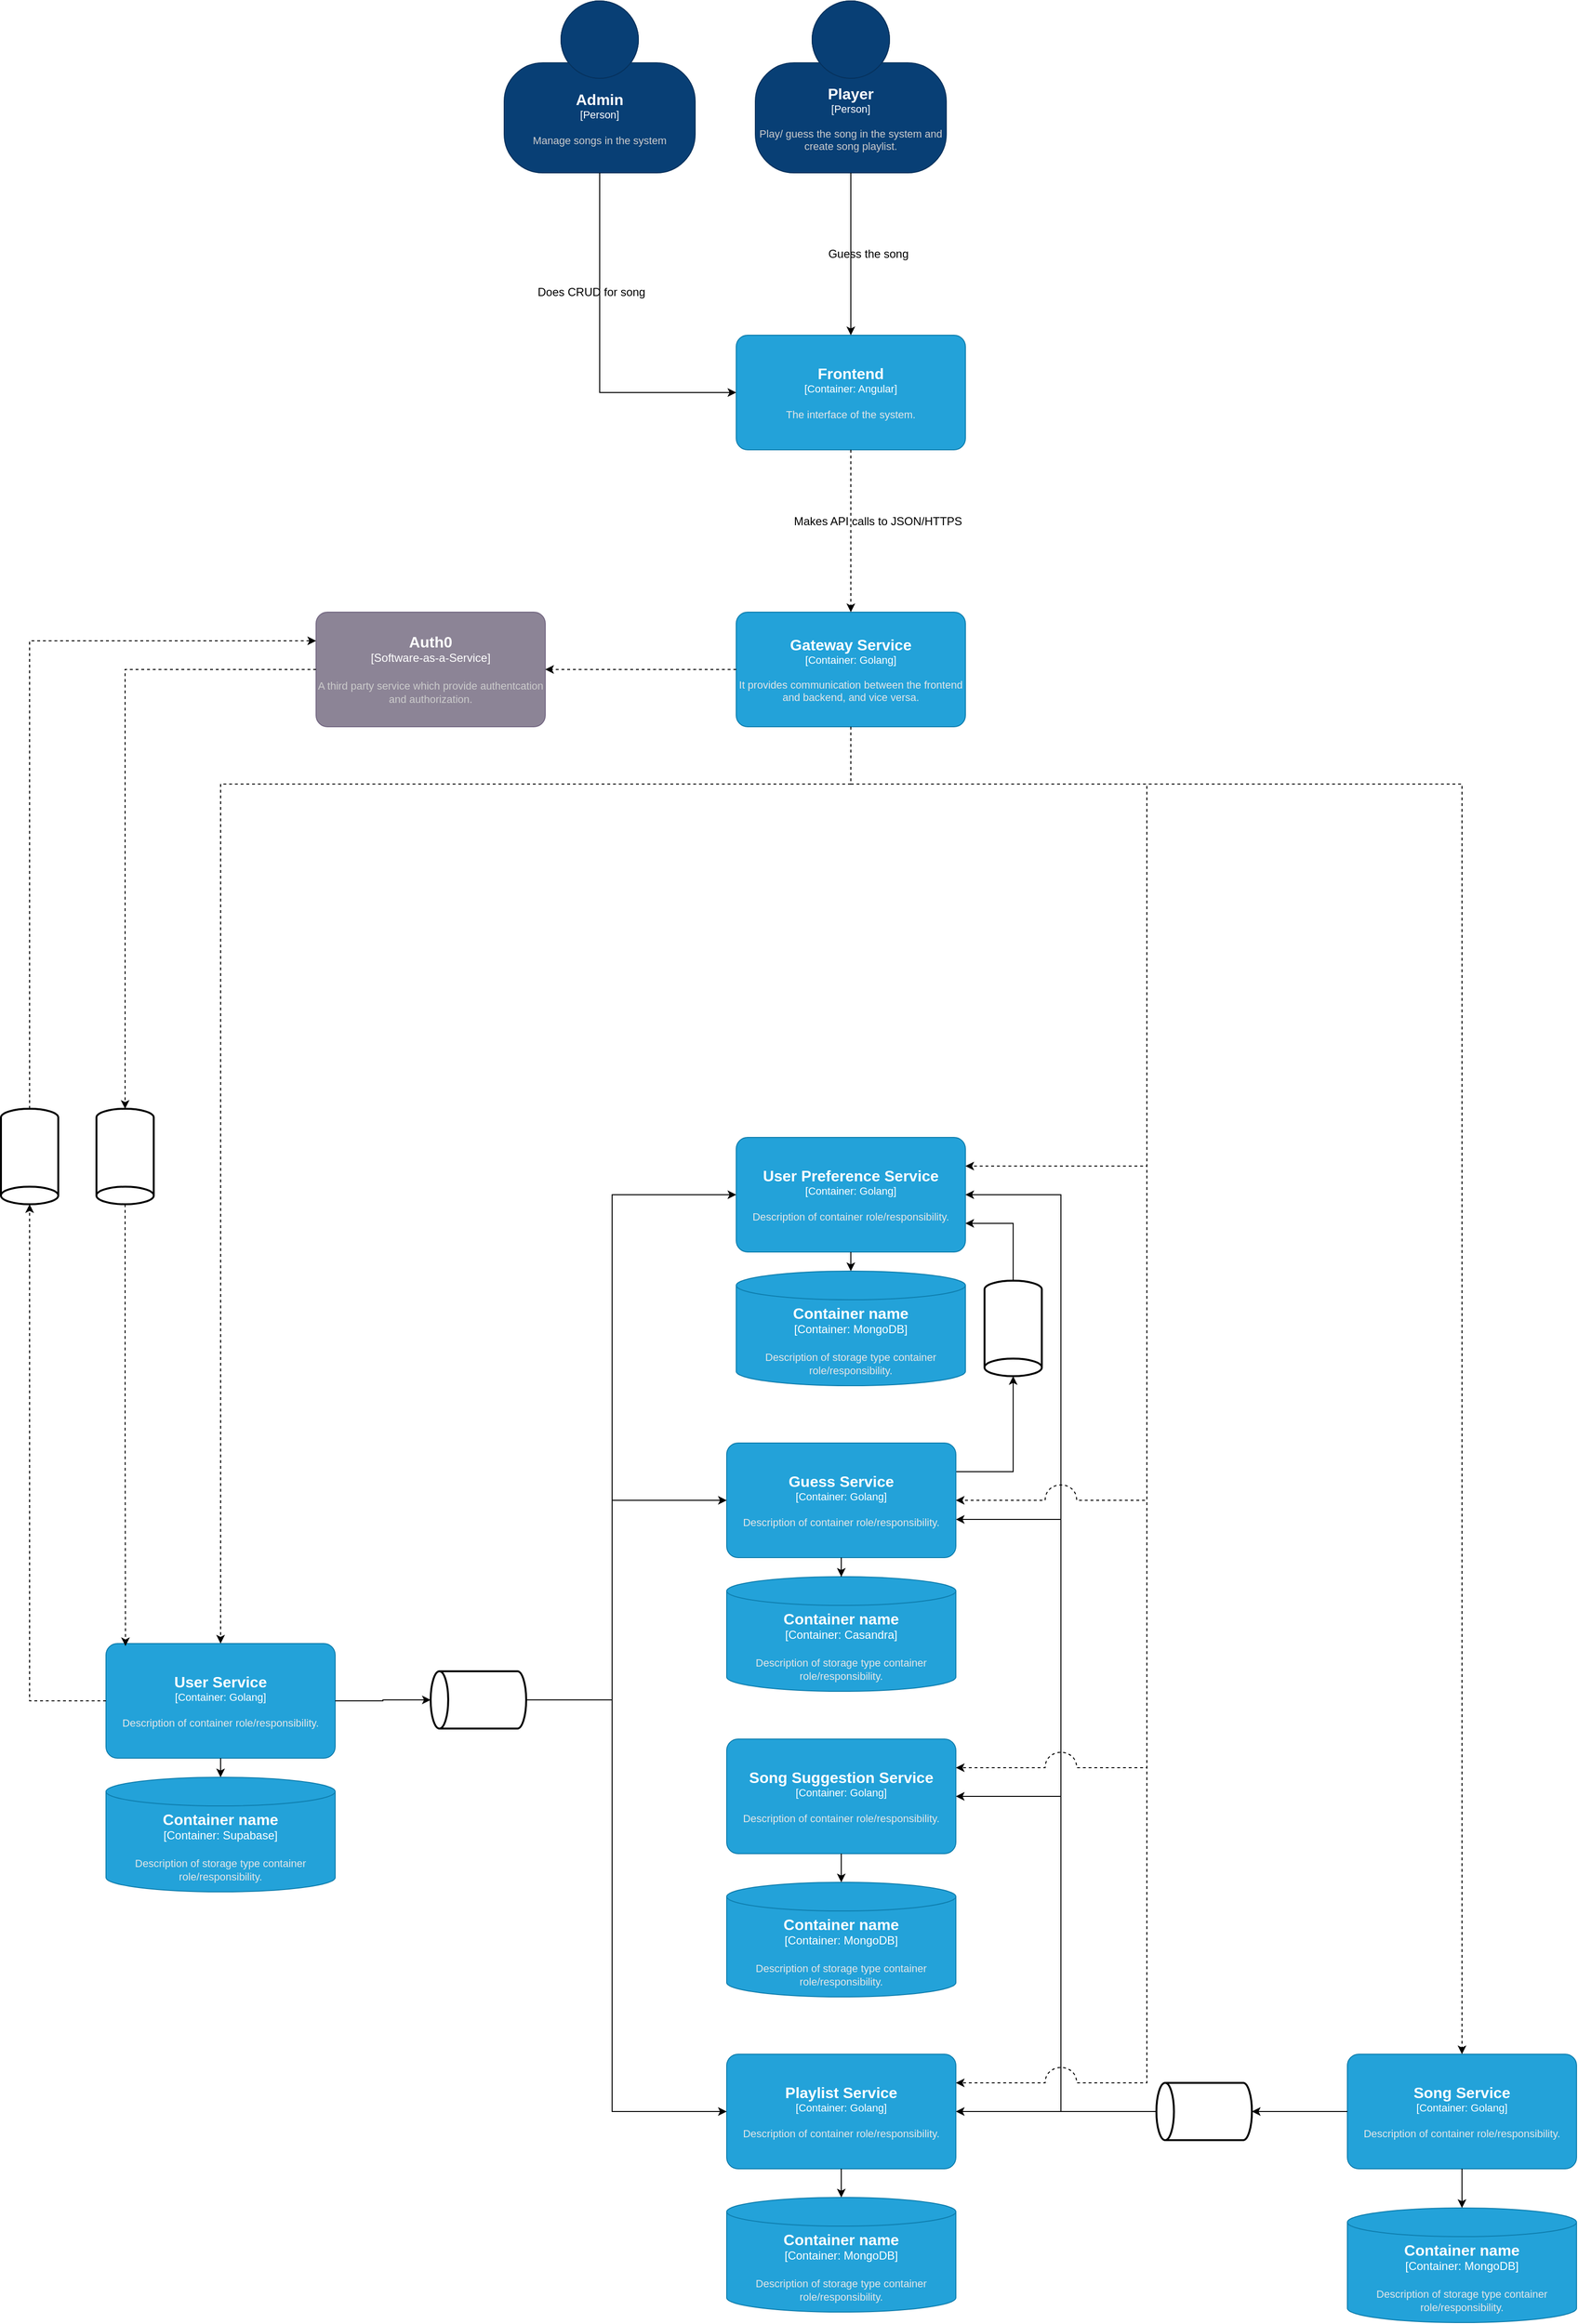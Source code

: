<mxfile version="26.0.5">
  <diagram name="Page-1" id="Sgvn9xSriiTgziS1ggRF">
    <mxGraphModel dx="923" dy="2052" grid="1" gridSize="10" guides="1" tooltips="1" connect="1" arrows="1" fold="1" page="1" pageScale="1" pageWidth="827" pageHeight="1169" math="0" shadow="0">
      <root>
        <mxCell id="0" />
        <mxCell id="1" parent="0" />
        <object placeholders="1" c4Name="Player" c4Type="Person" c4Description="Play/ guess the song in the system and create song playlist." label="&lt;font style=&quot;font-size: 16px&quot;&gt;&lt;b&gt;%c4Name%&lt;/b&gt;&lt;/font&gt;&lt;div&gt;[%c4Type%]&lt;/div&gt;&lt;br&gt;&lt;div&gt;&lt;font style=&quot;font-size: 11px&quot;&gt;&lt;font color=&quot;#cccccc&quot;&gt;%c4Description%&lt;/font&gt;&lt;/div&gt;" id="MddazLl5AfGNldJC7gsN-1">
          <mxCell style="html=1;fontSize=11;dashed=0;whiteSpace=wrap;fillColor=#083F75;strokeColor=#06315C;fontColor=#ffffff;shape=mxgraph.c4.person2;align=center;metaEdit=1;points=[[0.5,0,0],[1,0.5,0],[1,0.75,0],[0.75,1,0],[0.5,1,0],[0.25,1,0],[0,0.75,0],[0,0.5,0]];resizable=0;" parent="1" vertex="1">
            <mxGeometry x="1830" y="-580" width="200" height="180" as="geometry" />
          </mxCell>
        </object>
        <object placeholders="1" c4Name="Admin" c4Type="Person" c4Description="Manage songs in the system" label="&lt;font style=&quot;font-size: 16px&quot;&gt;&lt;b&gt;%c4Name%&lt;/b&gt;&lt;/font&gt;&lt;div&gt;[%c4Type%]&lt;/div&gt;&lt;br&gt;&lt;div&gt;&lt;font style=&quot;font-size: 11px&quot;&gt;&lt;font color=&quot;#cccccc&quot;&gt;%c4Description%&lt;/font&gt;&lt;/div&gt;" id="MddazLl5AfGNldJC7gsN-3">
          <mxCell style="html=1;fontSize=11;dashed=0;whiteSpace=wrap;fillColor=#083F75;strokeColor=#06315C;fontColor=#ffffff;shape=mxgraph.c4.person2;align=center;metaEdit=1;points=[[0.5,0,0],[1,0.5,0],[1,0.75,0],[0.75,1,0],[0.5,1,0],[0.25,1,0],[0,0.75,0],[0,0.5,0]];resizable=0;" parent="1" vertex="1">
            <mxGeometry x="1567" y="-580" width="200" height="180" as="geometry" />
          </mxCell>
        </object>
        <object placeholders="1" c4Name="Song Service" c4Type="Container" c4Technology="Golang" c4Description="Description of container role/responsibility." label="&lt;font style=&quot;font-size: 16px&quot;&gt;&lt;b&gt;%c4Name%&lt;/b&gt;&lt;/font&gt;&lt;div&gt;[%c4Type%: %c4Technology%]&lt;/div&gt;&lt;br&gt;&lt;div&gt;&lt;font style=&quot;font-size: 11px&quot;&gt;&lt;font color=&quot;#E6E6E6&quot;&gt;%c4Description%&lt;/font&gt;&lt;/div&gt;" id="MddazLl5AfGNldJC7gsN-5">
          <mxCell style="rounded=1;whiteSpace=wrap;html=1;fontSize=11;labelBackgroundColor=none;fillColor=#23A2D9;fontColor=#ffffff;align=center;arcSize=10;strokeColor=#0E7DAD;metaEdit=1;resizable=0;points=[[0.25,0,0],[0.5,0,0],[0.75,0,0],[1,0.25,0],[1,0.5,0],[1,0.75,0],[0.75,1,0],[0.5,1,0],[0.25,1,0],[0,0.75,0],[0,0.5,0],[0,0.25,0]];" parent="1" vertex="1">
            <mxGeometry x="2450" y="1570" width="240" height="120" as="geometry" />
          </mxCell>
        </object>
        <object placeholders="1" c4Name="Frontend" c4Type="Container" c4Technology="Angular" c4Description="The interface of the system." label="&lt;font style=&quot;font-size: 16px&quot;&gt;&lt;b&gt;%c4Name%&lt;/b&gt;&lt;/font&gt;&lt;div&gt;[%c4Type%: %c4Technology%]&lt;/div&gt;&lt;br&gt;&lt;div&gt;&lt;font style=&quot;font-size: 11px&quot;&gt;&lt;font color=&quot;#E6E6E6&quot;&gt;%c4Description%&lt;/font&gt;&lt;/div&gt;" id="MddazLl5AfGNldJC7gsN-7">
          <mxCell style="rounded=1;whiteSpace=wrap;html=1;fontSize=11;labelBackgroundColor=none;fillColor=#23A2D9;fontColor=#ffffff;align=center;arcSize=10;strokeColor=#0E7DAD;metaEdit=1;resizable=0;points=[[0.25,0,0],[0.5,0,0],[0.75,0,0],[1,0.25,0],[1,0.5,0],[1,0.75,0],[0.75,1,0],[0.5,1,0],[0.25,1,0],[0,0.75,0],[0,0.5,0],[0,0.25,0]];" parent="1" vertex="1">
            <mxGeometry x="1810" y="-230" width="240" height="120" as="geometry" />
          </mxCell>
        </object>
        <mxCell id="T_Vu_FR-SKuotgRZZmWS-22" style="edgeStyle=orthogonalEdgeStyle;rounded=0;orthogonalLoop=1;jettySize=auto;html=1;exitX=1;exitY=0.25;exitDx=0;exitDy=0;exitPerimeter=0;entryX=1;entryY=0.5;entryDx=0;entryDy=0;entryPerimeter=0;" parent="1" source="MddazLl5AfGNldJC7gsN-8" target="T_Vu_FR-SKuotgRZZmWS-23" edge="1">
          <mxGeometry relative="1" as="geometry">
            <mxPoint x="1470" y="860" as="targetPoint" />
          </mxGeometry>
        </mxCell>
        <object placeholders="1" c4Name="Guess Service" c4Type="Container" c4Technology="Golang" c4Description="Description of container role/responsibility." label="&lt;font style=&quot;font-size: 16px&quot;&gt;&lt;b&gt;%c4Name%&lt;/b&gt;&lt;/font&gt;&lt;div&gt;[%c4Type%: %c4Technology%]&lt;/div&gt;&lt;br&gt;&lt;div&gt;&lt;font style=&quot;font-size: 11px&quot;&gt;&lt;font color=&quot;#E6E6E6&quot;&gt;%c4Description%&lt;/font&gt;&lt;/div&gt;" id="MddazLl5AfGNldJC7gsN-8">
          <mxCell style="rounded=1;whiteSpace=wrap;html=1;fontSize=11;labelBackgroundColor=none;fillColor=#23A2D9;fontColor=#ffffff;align=center;arcSize=10;strokeColor=#0E7DAD;metaEdit=1;resizable=0;points=[[0.25,0,0],[0.5,0,0],[0.75,0,0],[1,0.25,0],[1,0.5,0],[1,0.75,0],[0.75,1,0],[0.5,1,0],[0.25,1,0],[0,0.75,0],[0,0.5,0],[0,0.25,0]];" parent="1" vertex="1">
            <mxGeometry x="1800" y="930" width="240" height="120" as="geometry" />
          </mxCell>
        </object>
        <object placeholders="1" c4Name="User Preference Service" c4Type="Container" c4Technology="Golang" c4Description="Description of container role/responsibility." label="&lt;font style=&quot;font-size: 16px&quot;&gt;&lt;b&gt;%c4Name%&lt;/b&gt;&lt;/font&gt;&lt;div&gt;[%c4Type%: %c4Technology%]&lt;/div&gt;&lt;br&gt;&lt;div&gt;&lt;font style=&quot;font-size: 11px&quot;&gt;&lt;font color=&quot;#E6E6E6&quot;&gt;%c4Description%&lt;/font&gt;&lt;/div&gt;" id="MddazLl5AfGNldJC7gsN-9">
          <mxCell style="rounded=1;whiteSpace=wrap;html=1;fontSize=11;labelBackgroundColor=none;fillColor=#23A2D9;fontColor=#ffffff;align=center;arcSize=10;strokeColor=#0E7DAD;metaEdit=1;resizable=0;points=[[0.25,0,0],[0.5,0,0],[0.75,0,0],[1,0.25,0],[1,0.5,0],[1,0.75,0],[0.75,1,0],[0.5,1,0],[0.25,1,0],[0,0.75,0],[0,0.5,0],[0,0.25,0]];" parent="1" vertex="1">
            <mxGeometry x="1810" y="610" width="240" height="120" as="geometry" />
          </mxCell>
        </object>
        <object placeholders="1" c4Name="Playlist Service" c4Type="Container" c4Technology="Golang" c4Description="Description of container role/responsibility." label="&lt;font style=&quot;font-size: 16px&quot;&gt;&lt;b&gt;%c4Name%&lt;/b&gt;&lt;/font&gt;&lt;div&gt;[%c4Type%: %c4Technology%]&lt;/div&gt;&lt;br&gt;&lt;div&gt;&lt;font style=&quot;font-size: 11px&quot;&gt;&lt;font color=&quot;#E6E6E6&quot;&gt;%c4Description%&lt;/font&gt;&lt;/div&gt;" id="MddazLl5AfGNldJC7gsN-10">
          <mxCell style="rounded=1;whiteSpace=wrap;html=1;fontSize=11;labelBackgroundColor=none;fillColor=#23A2D9;fontColor=#ffffff;align=center;arcSize=10;strokeColor=#0E7DAD;metaEdit=1;resizable=0;points=[[0.25,0,0],[0.5,0,0],[0.75,0,0],[1,0.25,0],[1,0.5,0],[1,0.75,0],[0.75,1,0],[0.5,1,0],[0.25,1,0],[0,0.75,0],[0,0.5,0],[0,0.25,0]];" parent="1" vertex="1">
            <mxGeometry x="1800" y="1570" width="240" height="120" as="geometry" />
          </mxCell>
        </object>
        <object placeholders="1" c4Name="Song Suggestion Service" c4Type="Container" c4Technology="Golang" c4Description="Description of container role/responsibility." label="&lt;font style=&quot;font-size: 16px&quot;&gt;&lt;b&gt;%c4Name%&lt;/b&gt;&lt;/font&gt;&lt;div&gt;[%c4Type%: %c4Technology%]&lt;/div&gt;&lt;br&gt;&lt;div&gt;&lt;font style=&quot;font-size: 11px&quot;&gt;&lt;font color=&quot;#E6E6E6&quot;&gt;%c4Description%&lt;/font&gt;&lt;/div&gt;" id="MddazLl5AfGNldJC7gsN-11">
          <mxCell style="rounded=1;whiteSpace=wrap;html=1;fontSize=11;labelBackgroundColor=none;fillColor=#23A2D9;fontColor=#ffffff;align=center;arcSize=10;strokeColor=#0E7DAD;metaEdit=1;resizable=0;points=[[0.25,0,0],[0.5,0,0],[0.75,0,0],[1,0.25,0],[1,0.5,0],[1,0.75,0],[0.75,1,0],[0.5,1,0],[0.25,1,0],[0,0.75,0],[0,0.5,0],[0,0.25,0]];" parent="1" vertex="1">
            <mxGeometry x="1800" y="1240" width="240" height="120" as="geometry" />
          </mxCell>
        </object>
        <object placeholders="1" c4Name="Gateway Service" c4Type="Container" c4Technology="Golang" c4Description="It provides communication between the frontend and backend, and vice versa." label="&lt;font style=&quot;font-size: 16px&quot;&gt;&lt;b&gt;%c4Name%&lt;/b&gt;&lt;/font&gt;&lt;div&gt;[%c4Type%: %c4Technology%]&lt;/div&gt;&lt;br&gt;&lt;div&gt;&lt;font style=&quot;font-size: 11px&quot;&gt;&lt;font color=&quot;#E6E6E6&quot;&gt;%c4Description%&lt;/font&gt;&lt;/div&gt;" id="MddazLl5AfGNldJC7gsN-14">
          <mxCell style="rounded=1;whiteSpace=wrap;html=1;fontSize=11;labelBackgroundColor=none;fillColor=#23A2D9;fontColor=#ffffff;align=center;arcSize=10;strokeColor=#0E7DAD;metaEdit=1;resizable=0;points=[[0.25,0,0],[0.5,0,0],[0.75,0,0],[1,0.25,0],[1,0.5,0],[1,0.75,0],[0.75,1,0],[0.5,1,0],[0.25,1,0],[0,0.75,0],[0,0.5,0],[0,0.25,0]];" parent="1" vertex="1">
            <mxGeometry x="1810" y="60" width="240" height="120" as="geometry" />
          </mxCell>
        </object>
        <mxCell id="MddazLl5AfGNldJC7gsN-15" style="edgeStyle=orthogonalEdgeStyle;rounded=0;orthogonalLoop=1;jettySize=auto;html=1;exitX=0.5;exitY=1;exitDx=0;exitDy=0;exitPerimeter=0;entryX=0.5;entryY=0;entryDx=0;entryDy=0;entryPerimeter=0;dashed=1;" parent="1" source="MddazLl5AfGNldJC7gsN-7" target="MddazLl5AfGNldJC7gsN-14" edge="1">
          <mxGeometry relative="1" as="geometry" />
        </mxCell>
        <mxCell id="MddazLl5AfGNldJC7gsN-16" value="Makes API calls to JSON/HTTPS" style="text;html=1;align=center;verticalAlign=middle;resizable=0;points=[];autosize=1;strokeColor=none;fillColor=none;" parent="1" vertex="1">
          <mxGeometry x="1858" y="-50" width="200" height="30" as="geometry" />
        </mxCell>
        <mxCell id="MddazLl5AfGNldJC7gsN-18" style="edgeStyle=orthogonalEdgeStyle;rounded=0;orthogonalLoop=1;jettySize=auto;html=1;exitX=0.5;exitY=1;exitDx=0;exitDy=0;exitPerimeter=0;entryX=0.5;entryY=0;entryDx=0;entryDy=0;entryPerimeter=0;" parent="1" source="MddazLl5AfGNldJC7gsN-1" target="MddazLl5AfGNldJC7gsN-7" edge="1">
          <mxGeometry relative="1" as="geometry" />
        </mxCell>
        <mxCell id="MddazLl5AfGNldJC7gsN-21" value="Does CRUD for song" style="text;html=1;align=center;verticalAlign=middle;resizable=0;points=[];autosize=1;strokeColor=none;fillColor=none;" parent="1" vertex="1">
          <mxGeometry x="1588" y="-290" width="140" height="30" as="geometry" />
        </mxCell>
        <mxCell id="MddazLl5AfGNldJC7gsN-23" value="Guess the song" style="text;html=1;align=center;verticalAlign=middle;resizable=0;points=[];autosize=1;strokeColor=none;fillColor=none;" parent="1" vertex="1">
          <mxGeometry x="1893" y="-330" width="110" height="30" as="geometry" />
        </mxCell>
        <object placeholders="1" c4Name="User Service" c4Type="Container" c4Technology="Golang" c4Description="Description of container role/responsibility." label="&lt;font style=&quot;font-size: 16px&quot;&gt;&lt;b&gt;%c4Name%&lt;/b&gt;&lt;/font&gt;&lt;div&gt;[%c4Type%: %c4Technology%]&lt;/div&gt;&lt;br&gt;&lt;div&gt;&lt;font style=&quot;font-size: 11px&quot;&gt;&lt;font color=&quot;#E6E6E6&quot;&gt;%c4Description%&lt;/font&gt;&lt;/div&gt;" id="MddazLl5AfGNldJC7gsN-26">
          <mxCell style="rounded=1;whiteSpace=wrap;html=1;fontSize=11;labelBackgroundColor=none;fillColor=#23A2D9;fontColor=#ffffff;align=center;arcSize=10;strokeColor=#0E7DAD;metaEdit=1;resizable=0;points=[[0.25,0,0],[0.5,0,0],[0.75,0,0],[1,0.25,0],[1,0.5,0],[1,0.75,0],[0.75,1,0],[0.5,1,0],[0.25,1,0],[0,0.75,0],[0,0.5,0],[0,0.25,0]];" parent="1" vertex="1">
            <mxGeometry x="1150" y="1140" width="240" height="120" as="geometry" />
          </mxCell>
        </object>
        <mxCell id="vWJ3vxhneKb9X6bD87G5-1" style="edgeStyle=orthogonalEdgeStyle;rounded=0;orthogonalLoop=1;jettySize=auto;html=1;exitX=0.5;exitY=1;exitDx=0;exitDy=0;exitPerimeter=0;entryX=0;entryY=0.5;entryDx=0;entryDy=0;entryPerimeter=0;" parent="1" source="MddazLl5AfGNldJC7gsN-3" target="MddazLl5AfGNldJC7gsN-7" edge="1">
          <mxGeometry relative="1" as="geometry" />
        </mxCell>
        <object placeholders="1" c4Name="Container name" c4Type="Container" c4Technology="Casandra" c4Description="Description of storage type container role/responsibility." label="&lt;font style=&quot;font-size: 16px&quot;&gt;&lt;b&gt;%c4Name%&lt;/b&gt;&lt;/font&gt;&lt;div&gt;[%c4Type%:&amp;nbsp;%c4Technology%]&lt;/div&gt;&lt;br&gt;&lt;div&gt;&lt;font style=&quot;font-size: 11px&quot;&gt;&lt;font color=&quot;#E6E6E6&quot;&gt;%c4Description%&lt;/font&gt;&lt;/div&gt;" id="vWJ3vxhneKb9X6bD87G5-3">
          <mxCell style="shape=cylinder3;size=15;whiteSpace=wrap;html=1;boundedLbl=1;rounded=0;labelBackgroundColor=none;fillColor=#23A2D9;fontSize=12;fontColor=#ffffff;align=center;strokeColor=#0E7DAD;metaEdit=1;points=[[0.5,0,0],[1,0.25,0],[1,0.5,0],[1,0.75,0],[0.5,1,0],[0,0.75,0],[0,0.5,0],[0,0.25,0]];resizable=0;" parent="1" vertex="1">
            <mxGeometry x="1800" y="1070" width="240" height="120" as="geometry" />
          </mxCell>
        </object>
        <object placeholders="1" c4Name="Container name" c4Type="Container" c4Technology="MongoDB" c4Description="Description of storage type container role/responsibility." label="&lt;font style=&quot;font-size: 16px&quot;&gt;&lt;b&gt;%c4Name%&lt;/b&gt;&lt;/font&gt;&lt;div&gt;[%c4Type%:&amp;nbsp;%c4Technology%]&lt;/div&gt;&lt;br&gt;&lt;div&gt;&lt;font style=&quot;font-size: 11px&quot;&gt;&lt;font color=&quot;#E6E6E6&quot;&gt;%c4Description%&lt;/font&gt;&lt;/div&gt;" id="vWJ3vxhneKb9X6bD87G5-4">
          <mxCell style="shape=cylinder3;size=15;whiteSpace=wrap;html=1;boundedLbl=1;rounded=0;labelBackgroundColor=none;fillColor=#23A2D9;fontSize=12;fontColor=#ffffff;align=center;strokeColor=#0E7DAD;metaEdit=1;points=[[0.5,0,0],[1,0.25,0],[1,0.5,0],[1,0.75,0],[0.5,1,0],[0,0.75,0],[0,0.5,0],[0,0.25,0]];resizable=0;" parent="1" vertex="1">
            <mxGeometry x="1800" y="1390" width="240" height="120" as="geometry" />
          </mxCell>
        </object>
        <object placeholders="1" c4Name="Container name" c4Type="Container" c4Technology="Supabase" c4Description="Description of storage type container role/responsibility." label="&lt;font style=&quot;font-size: 16px&quot;&gt;&lt;b&gt;%c4Name%&lt;/b&gt;&lt;/font&gt;&lt;div&gt;[%c4Type%:&amp;nbsp;%c4Technology%]&lt;/div&gt;&lt;br&gt;&lt;div&gt;&lt;font style=&quot;font-size: 11px&quot;&gt;&lt;font color=&quot;#E6E6E6&quot;&gt;%c4Description%&lt;/font&gt;&lt;/div&gt;" id="vWJ3vxhneKb9X6bD87G5-5">
          <mxCell style="shape=cylinder3;size=15;whiteSpace=wrap;html=1;boundedLbl=1;rounded=0;labelBackgroundColor=none;fillColor=#23A2D9;fontSize=12;fontColor=#ffffff;align=center;strokeColor=#0E7DAD;metaEdit=1;points=[[0.5,0,0],[1,0.25,0],[1,0.5,0],[1,0.75,0],[0.5,1,0],[0,0.75,0],[0,0.5,0],[0,0.25,0]];resizable=0;" parent="1" vertex="1">
            <mxGeometry x="1150" y="1280" width="240" height="120" as="geometry" />
          </mxCell>
        </object>
        <object placeholders="1" c4Name="Container name" c4Type="Container" c4Technology="MongoDB" c4Description="Description of storage type container role/responsibility." label="&lt;font style=&quot;font-size: 16px&quot;&gt;&lt;b&gt;%c4Name%&lt;/b&gt;&lt;/font&gt;&lt;div&gt;[%c4Type%:&amp;nbsp;%c4Technology%]&lt;/div&gt;&lt;br&gt;&lt;div&gt;&lt;font style=&quot;font-size: 11px&quot;&gt;&lt;font color=&quot;#E6E6E6&quot;&gt;%c4Description%&lt;/font&gt;&lt;/div&gt;" id="vWJ3vxhneKb9X6bD87G5-6">
          <mxCell style="shape=cylinder3;size=15;whiteSpace=wrap;html=1;boundedLbl=1;rounded=0;labelBackgroundColor=none;fillColor=#23A2D9;fontSize=12;fontColor=#ffffff;align=center;strokeColor=#0E7DAD;metaEdit=1;points=[[0.5,0,0],[1,0.25,0],[1,0.5,0],[1,0.75,0],[0.5,1,0],[0,0.75,0],[0,0.5,0],[0,0.25,0]];resizable=0;" parent="1" vertex="1">
            <mxGeometry x="2450" y="1731" width="240" height="120" as="geometry" />
          </mxCell>
        </object>
        <object placeholders="1" c4Name="Container name" c4Type="Container" c4Technology="MongoDB" c4Description="Description of storage type container role/responsibility." label="&lt;font style=&quot;font-size: 16px&quot;&gt;&lt;b&gt;%c4Name%&lt;/b&gt;&lt;/font&gt;&lt;div&gt;[%c4Type%:&amp;nbsp;%c4Technology%]&lt;/div&gt;&lt;br&gt;&lt;div&gt;&lt;font style=&quot;font-size: 11px&quot;&gt;&lt;font color=&quot;#E6E6E6&quot;&gt;%c4Description%&lt;/font&gt;&lt;/div&gt;" id="vWJ3vxhneKb9X6bD87G5-7">
          <mxCell style="shape=cylinder3;size=15;whiteSpace=wrap;html=1;boundedLbl=1;rounded=0;labelBackgroundColor=none;fillColor=#23A2D9;fontSize=12;fontColor=#ffffff;align=center;strokeColor=#0E7DAD;metaEdit=1;points=[[0.5,0,0],[1,0.25,0],[1,0.5,0],[1,0.75,0],[0.5,1,0],[0,0.75,0],[0,0.5,0],[0,0.25,0]];resizable=0;" parent="1" vertex="1">
            <mxGeometry x="1800" y="1720" width="240" height="120" as="geometry" />
          </mxCell>
        </object>
        <object placeholders="1" c4Name="Container name" c4Type="Container" c4Technology="MongoDB" c4Description="Description of storage type container role/responsibility." label="&lt;font style=&quot;font-size: 16px&quot;&gt;&lt;b&gt;%c4Name%&lt;/b&gt;&lt;/font&gt;&lt;div&gt;[%c4Type%:&amp;nbsp;%c4Technology%]&lt;/div&gt;&lt;br&gt;&lt;div&gt;&lt;font style=&quot;font-size: 11px&quot;&gt;&lt;font color=&quot;#E6E6E6&quot;&gt;%c4Description%&lt;/font&gt;&lt;/div&gt;" id="vWJ3vxhneKb9X6bD87G5-8">
          <mxCell style="shape=cylinder3;size=15;whiteSpace=wrap;html=1;boundedLbl=1;rounded=0;labelBackgroundColor=none;fillColor=#23A2D9;fontSize=12;fontColor=#ffffff;align=center;strokeColor=#0E7DAD;metaEdit=1;points=[[0.5,0,0],[1,0.25,0],[1,0.5,0],[1,0.75,0],[0.5,1,0],[0,0.75,0],[0,0.5,0],[0,0.25,0]];resizable=0;" parent="1" vertex="1">
            <mxGeometry x="1810" y="750" width="240" height="120" as="geometry" />
          </mxCell>
        </object>
        <mxCell id="vWJ3vxhneKb9X6bD87G5-10" style="edgeStyle=orthogonalEdgeStyle;rounded=0;orthogonalLoop=1;jettySize=auto;html=1;exitX=0.5;exitY=1;exitDx=0;exitDy=0;exitPerimeter=0;entryX=0.5;entryY=0;entryDx=0;entryDy=0;entryPerimeter=0;" parent="1" source="MddazLl5AfGNldJC7gsN-9" edge="1">
          <mxGeometry relative="1" as="geometry">
            <mxPoint x="1930" y="750.0" as="targetPoint" />
          </mxGeometry>
        </mxCell>
        <mxCell id="vWJ3vxhneKb9X6bD87G5-11" style="edgeStyle=orthogonalEdgeStyle;rounded=0;orthogonalLoop=1;jettySize=auto;html=1;exitX=0.5;exitY=1;exitDx=0;exitDy=0;exitPerimeter=0;entryX=0.5;entryY=0;entryDx=0;entryDy=0;entryPerimeter=0;" parent="1" source="MddazLl5AfGNldJC7gsN-10" target="vWJ3vxhneKb9X6bD87G5-7" edge="1">
          <mxGeometry relative="1" as="geometry" />
        </mxCell>
        <mxCell id="vWJ3vxhneKb9X6bD87G5-12" style="edgeStyle=orthogonalEdgeStyle;rounded=0;orthogonalLoop=1;jettySize=auto;html=1;exitX=0.5;exitY=1;exitDx=0;exitDy=0;exitPerimeter=0;entryX=0.5;entryY=0;entryDx=0;entryDy=0;entryPerimeter=0;" parent="1" source="MddazLl5AfGNldJC7gsN-5" target="vWJ3vxhneKb9X6bD87G5-6" edge="1">
          <mxGeometry relative="1" as="geometry" />
        </mxCell>
        <mxCell id="vWJ3vxhneKb9X6bD87G5-13" style="edgeStyle=orthogonalEdgeStyle;rounded=0;orthogonalLoop=1;jettySize=auto;html=1;exitX=0.5;exitY=1;exitDx=0;exitDy=0;exitPerimeter=0;entryX=0.5;entryY=0;entryDx=0;entryDy=0;entryPerimeter=0;" parent="1" source="MddazLl5AfGNldJC7gsN-26" target="vWJ3vxhneKb9X6bD87G5-5" edge="1">
          <mxGeometry relative="1" as="geometry" />
        </mxCell>
        <mxCell id="vWJ3vxhneKb9X6bD87G5-14" style="edgeStyle=orthogonalEdgeStyle;rounded=0;orthogonalLoop=1;jettySize=auto;html=1;exitX=0.5;exitY=1;exitDx=0;exitDy=0;exitPerimeter=0;entryX=0.5;entryY=0;entryDx=0;entryDy=0;entryPerimeter=0;" parent="1" source="MddazLl5AfGNldJC7gsN-11" target="vWJ3vxhneKb9X6bD87G5-4" edge="1">
          <mxGeometry relative="1" as="geometry" />
        </mxCell>
        <mxCell id="vWJ3vxhneKb9X6bD87G5-22" style="edgeStyle=orthogonalEdgeStyle;rounded=0;orthogonalLoop=1;jettySize=auto;html=1;exitX=0.5;exitY=1;exitDx=0;exitDy=0;exitPerimeter=0;" parent="1" source="MddazLl5AfGNldJC7gsN-8" target="vWJ3vxhneKb9X6bD87G5-3" edge="1">
          <mxGeometry relative="1" as="geometry" />
        </mxCell>
        <mxCell id="d6ceng3IF3q1RTVb9_Kd-1" value="" style="strokeWidth=2;html=1;shape=mxgraph.flowchart.direct_data;whiteSpace=wrap;rotation=-180;" parent="1" vertex="1">
          <mxGeometry x="2250" y="1600" width="100" height="60" as="geometry" />
        </mxCell>
        <mxCell id="T_Vu_FR-SKuotgRZZmWS-2" value="" style="strokeWidth=2;html=1;shape=mxgraph.flowchart.direct_data;whiteSpace=wrap;rotation=-180;" parent="1" vertex="1">
          <mxGeometry x="1490" y="1169" width="100" height="60" as="geometry" />
        </mxCell>
        <mxCell id="T_Vu_FR-SKuotgRZZmWS-23" value="" style="strokeWidth=2;html=1;shape=mxgraph.flowchart.direct_data;whiteSpace=wrap;rotation=90;" parent="1" vertex="1">
          <mxGeometry x="2050" y="780" width="100" height="60" as="geometry" />
        </mxCell>
        <mxCell id="T_Vu_FR-SKuotgRZZmWS-24" style="edgeStyle=orthogonalEdgeStyle;rounded=0;orthogonalLoop=1;jettySize=auto;html=1;exitX=0;exitY=0.5;exitDx=0;exitDy=0;exitPerimeter=0;entryX=1;entryY=0.75;entryDx=0;entryDy=0;entryPerimeter=0;" parent="1" source="T_Vu_FR-SKuotgRZZmWS-23" target="MddazLl5AfGNldJC7gsN-9" edge="1">
          <mxGeometry relative="1" as="geometry" />
        </mxCell>
        <mxCell id="T_Vu_FR-SKuotgRZZmWS-50" style="edgeStyle=orthogonalEdgeStyle;rounded=0;orthogonalLoop=1;jettySize=auto;html=1;exitX=1;exitY=0.5;exitDx=0;exitDy=0;exitPerimeter=0;entryX=1;entryY=0.5;entryDx=0;entryDy=0;entryPerimeter=0;" parent="1" source="MddazLl5AfGNldJC7gsN-26" target="T_Vu_FR-SKuotgRZZmWS-2" edge="1">
          <mxGeometry relative="1" as="geometry" />
        </mxCell>
        <mxCell id="T_Vu_FR-SKuotgRZZmWS-54" style="edgeStyle=orthogonalEdgeStyle;rounded=0;orthogonalLoop=1;jettySize=auto;html=1;exitX=0;exitY=0.5;exitDx=0;exitDy=0;exitPerimeter=0;entryX=0;entryY=0.5;entryDx=0;entryDy=0;entryPerimeter=0;" parent="1" source="T_Vu_FR-SKuotgRZZmWS-2" target="MddazLl5AfGNldJC7gsN-9" edge="1">
          <mxGeometry relative="1" as="geometry">
            <Array as="points">
              <mxPoint x="1680" y="1199" />
              <mxPoint x="1680" y="670" />
            </Array>
          </mxGeometry>
        </mxCell>
        <mxCell id="T_Vu_FR-SKuotgRZZmWS-57" style="edgeStyle=orthogonalEdgeStyle;rounded=0;orthogonalLoop=1;jettySize=auto;html=1;exitX=0;exitY=0.5;exitDx=0;exitDy=0;exitPerimeter=0;entryX=0;entryY=0.5;entryDx=0;entryDy=0;entryPerimeter=0;" parent="1" source="T_Vu_FR-SKuotgRZZmWS-2" target="MddazLl5AfGNldJC7gsN-8" edge="1">
          <mxGeometry relative="1" as="geometry">
            <Array as="points">
              <mxPoint x="1680" y="1199" />
              <mxPoint x="1680" y="990" />
            </Array>
          </mxGeometry>
        </mxCell>
        <mxCell id="T_Vu_FR-SKuotgRZZmWS-60" style="edgeStyle=orthogonalEdgeStyle;rounded=0;orthogonalLoop=1;jettySize=auto;html=1;exitX=0;exitY=0.5;exitDx=0;exitDy=0;exitPerimeter=0;entryX=0;entryY=0.5;entryDx=0;entryDy=0;entryPerimeter=0;" parent="1" source="T_Vu_FR-SKuotgRZZmWS-2" target="MddazLl5AfGNldJC7gsN-10" edge="1">
          <mxGeometry relative="1" as="geometry">
            <Array as="points">
              <mxPoint x="1680" y="1199" />
              <mxPoint x="1680" y="1630" />
            </Array>
          </mxGeometry>
        </mxCell>
        <mxCell id="T_Vu_FR-SKuotgRZZmWS-62" style="edgeStyle=orthogonalEdgeStyle;rounded=0;orthogonalLoop=1;jettySize=auto;html=1;exitX=0;exitY=0.5;exitDx=0;exitDy=0;exitPerimeter=0;entryX=0;entryY=0.5;entryDx=0;entryDy=0;entryPerimeter=0;" parent="1" source="MddazLl5AfGNldJC7gsN-5" target="d6ceng3IF3q1RTVb9_Kd-1" edge="1">
          <mxGeometry relative="1" as="geometry" />
        </mxCell>
        <mxCell id="T_Vu_FR-SKuotgRZZmWS-66" style="edgeStyle=orthogonalEdgeStyle;rounded=0;orthogonalLoop=1;jettySize=auto;html=1;exitX=1;exitY=0.5;exitDx=0;exitDy=0;exitPerimeter=0;entryX=1;entryY=0.667;entryDx=0;entryDy=0;entryPerimeter=0;" parent="1" source="d6ceng3IF3q1RTVb9_Kd-1" target="MddazLl5AfGNldJC7gsN-8" edge="1">
          <mxGeometry relative="1" as="geometry">
            <Array as="points">
              <mxPoint x="2150" y="1630" />
              <mxPoint x="2150" y="1010" />
            </Array>
          </mxGeometry>
        </mxCell>
        <mxCell id="T_Vu_FR-SKuotgRZZmWS-69" style="edgeStyle=orthogonalEdgeStyle;rounded=0;orthogonalLoop=1;jettySize=auto;html=1;exitX=1;exitY=0.5;exitDx=0;exitDy=0;exitPerimeter=0;entryX=1;entryY=0.5;entryDx=0;entryDy=0;entryPerimeter=0;curved=0;jumpStyle=none;" parent="1" source="d6ceng3IF3q1RTVb9_Kd-1" target="MddazLl5AfGNldJC7gsN-9" edge="1">
          <mxGeometry relative="1" as="geometry">
            <Array as="points">
              <mxPoint x="2150" y="1630" />
              <mxPoint x="2150" y="670" />
            </Array>
          </mxGeometry>
        </mxCell>
        <mxCell id="T_Vu_FR-SKuotgRZZmWS-70" style="edgeStyle=orthogonalEdgeStyle;rounded=0;orthogonalLoop=1;jettySize=auto;html=1;exitX=1;exitY=0.5;exitDx=0;exitDy=0;exitPerimeter=0;entryX=1;entryY=0.5;entryDx=0;entryDy=0;entryPerimeter=0;" parent="1" source="d6ceng3IF3q1RTVb9_Kd-1" target="MddazLl5AfGNldJC7gsN-10" edge="1">
          <mxGeometry relative="1" as="geometry" />
        </mxCell>
        <mxCell id="T_Vu_FR-SKuotgRZZmWS-71" style="edgeStyle=orthogonalEdgeStyle;rounded=0;orthogonalLoop=1;jettySize=auto;html=1;exitX=1;exitY=0.5;exitDx=0;exitDy=0;exitPerimeter=0;entryX=1;entryY=0.5;entryDx=0;entryDy=0;entryPerimeter=0;" parent="1" source="d6ceng3IF3q1RTVb9_Kd-1" target="MddazLl5AfGNldJC7gsN-11" edge="1">
          <mxGeometry relative="1" as="geometry">
            <Array as="points">
              <mxPoint x="2150" y="1630" />
              <mxPoint x="2150" y="1300" />
            </Array>
          </mxGeometry>
        </mxCell>
        <mxCell id="T_Vu_FR-SKuotgRZZmWS-74" style="edgeStyle=orthogonalEdgeStyle;rounded=0;orthogonalLoop=1;jettySize=auto;html=1;exitX=0.5;exitY=1;exitDx=0;exitDy=0;exitPerimeter=0;entryX=0.5;entryY=0;entryDx=0;entryDy=0;entryPerimeter=0;dashed=1;" parent="1" source="MddazLl5AfGNldJC7gsN-14" target="MddazLl5AfGNldJC7gsN-26" edge="1">
          <mxGeometry relative="1" as="geometry">
            <Array as="points">
              <mxPoint x="1930" y="240" />
              <mxPoint x="1270" y="240" />
            </Array>
          </mxGeometry>
        </mxCell>
        <mxCell id="T_Vu_FR-SKuotgRZZmWS-75" style="edgeStyle=orthogonalEdgeStyle;rounded=0;orthogonalLoop=1;jettySize=auto;html=1;exitX=0.5;exitY=1;exitDx=0;exitDy=0;exitPerimeter=0;entryX=0.5;entryY=0;entryDx=0;entryDy=0;entryPerimeter=0;dashed=1;" parent="1" source="MddazLl5AfGNldJC7gsN-14" target="MddazLl5AfGNldJC7gsN-5" edge="1">
          <mxGeometry relative="1" as="geometry">
            <Array as="points">
              <mxPoint x="1930" y="240" />
              <mxPoint x="2570" y="240" />
            </Array>
          </mxGeometry>
        </mxCell>
        <mxCell id="T_Vu_FR-SKuotgRZZmWS-76" style="edgeStyle=orthogonalEdgeStyle;rounded=0;orthogonalLoop=1;jettySize=auto;html=1;exitX=0.5;exitY=1;exitDx=0;exitDy=0;exitPerimeter=0;entryX=1;entryY=0.25;entryDx=0;entryDy=0;entryPerimeter=0;dashed=1;" parent="1" source="MddazLl5AfGNldJC7gsN-14" target="MddazLl5AfGNldJC7gsN-9" edge="1">
          <mxGeometry relative="1" as="geometry">
            <Array as="points">
              <mxPoint x="1930" y="240" />
              <mxPoint x="2240" y="240" />
              <mxPoint x="2240" y="640" />
            </Array>
          </mxGeometry>
        </mxCell>
        <mxCell id="T_Vu_FR-SKuotgRZZmWS-77" style="edgeStyle=orthogonalEdgeStyle;rounded=0;orthogonalLoop=1;jettySize=auto;html=1;exitX=0.5;exitY=1;exitDx=0;exitDy=0;exitPerimeter=0;entryX=1;entryY=0.5;entryDx=0;entryDy=0;entryPerimeter=0;dashed=1;jumpStyle=arc;jumpSize=33;" parent="1" source="MddazLl5AfGNldJC7gsN-14" target="MddazLl5AfGNldJC7gsN-8" edge="1">
          <mxGeometry relative="1" as="geometry">
            <Array as="points">
              <mxPoint x="1930" y="240" />
              <mxPoint x="2240" y="240" />
              <mxPoint x="2240" y="990" />
            </Array>
          </mxGeometry>
        </mxCell>
        <mxCell id="T_Vu_FR-SKuotgRZZmWS-78" style="edgeStyle=orthogonalEdgeStyle;rounded=0;orthogonalLoop=1;jettySize=auto;html=1;exitX=0.5;exitY=1;exitDx=0;exitDy=0;exitPerimeter=0;entryX=1;entryY=0.25;entryDx=0;entryDy=0;entryPerimeter=0;dashed=1;jumpStyle=arc;jumpSize=33;" parent="1" source="MddazLl5AfGNldJC7gsN-14" target="MddazLl5AfGNldJC7gsN-11" edge="1">
          <mxGeometry relative="1" as="geometry">
            <Array as="points">
              <mxPoint x="1930" y="240" />
              <mxPoint x="2240" y="240" />
              <mxPoint x="2240" y="1270" />
            </Array>
          </mxGeometry>
        </mxCell>
        <mxCell id="T_Vu_FR-SKuotgRZZmWS-79" style="edgeStyle=orthogonalEdgeStyle;rounded=0;orthogonalLoop=1;jettySize=auto;html=1;exitX=0.5;exitY=1;exitDx=0;exitDy=0;exitPerimeter=0;entryX=1;entryY=0.25;entryDx=0;entryDy=0;entryPerimeter=0;dashed=1;jumpStyle=arc;jumpSize=33;" parent="1" source="MddazLl5AfGNldJC7gsN-14" target="MddazLl5AfGNldJC7gsN-10" edge="1">
          <mxGeometry relative="1" as="geometry">
            <Array as="points">
              <mxPoint x="1930" y="240" />
              <mxPoint x="2240" y="240" />
              <mxPoint x="2240" y="1600" />
            </Array>
          </mxGeometry>
        </mxCell>
        <object placeholders="1" c4Name="Auth0" c4Type="Software-as-a-Service" c4Description="A third party service which provide authentcation and authorization." label="&lt;font style=&quot;font-size: 16px&quot;&gt;&lt;b&gt;%c4Name%&lt;/b&gt;&lt;/font&gt;&lt;div&gt;[%c4Type%]&lt;/div&gt;&lt;br&gt;&lt;div&gt;&lt;font style=&quot;font-size: 11px&quot;&gt;&lt;font color=&quot;#cccccc&quot;&gt;%c4Description%&lt;/font&gt;&lt;/div&gt;" id="c59ng00B7Vrh57wNzDE8-1">
          <mxCell style="rounded=1;whiteSpace=wrap;html=1;labelBackgroundColor=none;fillColor=#8C8496;fontColor=#ffffff;align=center;arcSize=10;strokeColor=#736782;metaEdit=1;resizable=0;points=[[0.25,0,0],[0.5,0,0],[0.75,0,0],[1,0.25,0],[1,0.5,0],[1,0.75,0],[0.75,1,0],[0.5,1,0],[0.25,1,0],[0,0.75,0],[0,0.5,0],[0,0.25,0]];" vertex="1" parent="1">
            <mxGeometry x="1370" y="60" width="240" height="120" as="geometry" />
          </mxCell>
        </object>
        <mxCell id="c59ng00B7Vrh57wNzDE8-3" style="edgeStyle=orthogonalEdgeStyle;rounded=0;orthogonalLoop=1;jettySize=auto;html=1;exitX=0;exitY=0.5;exitDx=0;exitDy=0;exitPerimeter=0;entryX=1;entryY=0.5;entryDx=0;entryDy=0;entryPerimeter=0;dashed=1;" edge="1" parent="1" source="MddazLl5AfGNldJC7gsN-14" target="c59ng00B7Vrh57wNzDE8-1">
          <mxGeometry relative="1" as="geometry" />
        </mxCell>
        <mxCell id="c59ng00B7Vrh57wNzDE8-5" value="" style="strokeWidth=2;html=1;shape=mxgraph.flowchart.direct_data;whiteSpace=wrap;rotation=90;" vertex="1" parent="1">
          <mxGeometry x="1120" y="600" width="100" height="60" as="geometry" />
        </mxCell>
        <mxCell id="c59ng00B7Vrh57wNzDE8-6" style="edgeStyle=orthogonalEdgeStyle;rounded=0;orthogonalLoop=1;jettySize=auto;html=1;exitX=0;exitY=0.5;exitDx=0;exitDy=0;exitPerimeter=0;entryX=0;entryY=0.5;entryDx=0;entryDy=0;entryPerimeter=0;dashed=1;" edge="1" parent="1" source="c59ng00B7Vrh57wNzDE8-1" target="c59ng00B7Vrh57wNzDE8-5">
          <mxGeometry relative="1" as="geometry" />
        </mxCell>
        <mxCell id="c59ng00B7Vrh57wNzDE8-7" style="edgeStyle=orthogonalEdgeStyle;rounded=0;orthogonalLoop=1;jettySize=auto;html=1;exitX=1;exitY=0.5;exitDx=0;exitDy=0;exitPerimeter=0;entryX=0.085;entryY=0.022;entryDx=0;entryDy=0;entryPerimeter=0;dashed=1;" edge="1" parent="1" source="c59ng00B7Vrh57wNzDE8-5" target="MddazLl5AfGNldJC7gsN-26">
          <mxGeometry relative="1" as="geometry" />
        </mxCell>
        <mxCell id="c59ng00B7Vrh57wNzDE8-8" value="" style="strokeWidth=2;html=1;shape=mxgraph.flowchart.direct_data;whiteSpace=wrap;rotation=90;" vertex="1" parent="1">
          <mxGeometry x="1020" y="600" width="100" height="60" as="geometry" />
        </mxCell>
        <mxCell id="c59ng00B7Vrh57wNzDE8-9" style="edgeStyle=orthogonalEdgeStyle;rounded=0;orthogonalLoop=1;jettySize=auto;html=1;exitX=0;exitY=0.5;exitDx=0;exitDy=0;exitPerimeter=0;entryX=1;entryY=0.5;entryDx=0;entryDy=0;entryPerimeter=0;dashed=1;" edge="1" parent="1" source="MddazLl5AfGNldJC7gsN-26" target="c59ng00B7Vrh57wNzDE8-8">
          <mxGeometry relative="1" as="geometry" />
        </mxCell>
        <mxCell id="c59ng00B7Vrh57wNzDE8-10" style="edgeStyle=orthogonalEdgeStyle;rounded=0;orthogonalLoop=1;jettySize=auto;html=1;exitX=0;exitY=0.5;exitDx=0;exitDy=0;exitPerimeter=0;entryX=0;entryY=0.25;entryDx=0;entryDy=0;entryPerimeter=0;dashed=1;" edge="1" parent="1" source="c59ng00B7Vrh57wNzDE8-8" target="c59ng00B7Vrh57wNzDE8-1">
          <mxGeometry relative="1" as="geometry" />
        </mxCell>
      </root>
    </mxGraphModel>
  </diagram>
</mxfile>
